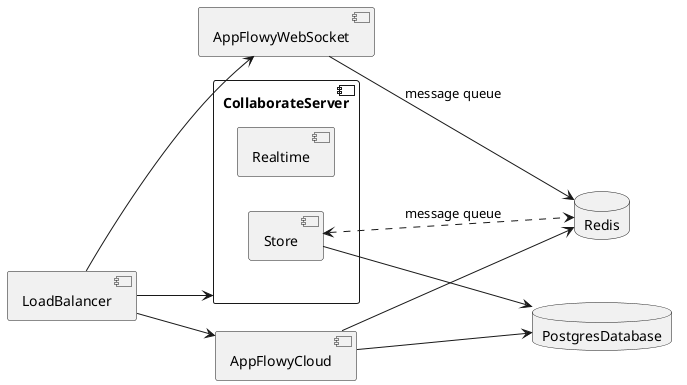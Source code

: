 @startuml
left to right direction

component AppFlowyCloud
component AppFlowyWebSocket

component CollaborateServer {
    [Realtime] 
    [Store]
}

database Redis {
}

database PostgresDatabase {
}

component LoadBalancer{
}

LoadBalancer --> AppFlowyCloud
LoadBalancer --> AppFlowyWebSocket
LoadBalancer --> CollaborateServer

AppFlowyCloud --> Redis
AppFlowyCloud --> PostgresDatabase

AppFlowyWebSocket --> Redis : message queue

Store <..> Redis : message queue
Store --> PostgresDatabase

@enduml

@startuml
left to right direction

component CollaborateServer1 {
    [Realtime] as R1
    [Store1] as S1
}


component CollaborateServerN {
    [Realtime] as RN
    [Store] as SN
}

database Redis {
}

database PostgresDatabase {
}

LoadBalancer --> AppFlowyWebSocket
AppFlowyWebSocket --> Redis : message queue

S1 <..> Redis : message queue1
S1 --> PostgresDatabase

SN <..> Redis : message queue n
RN --> PostgresDatabase
@enduml
